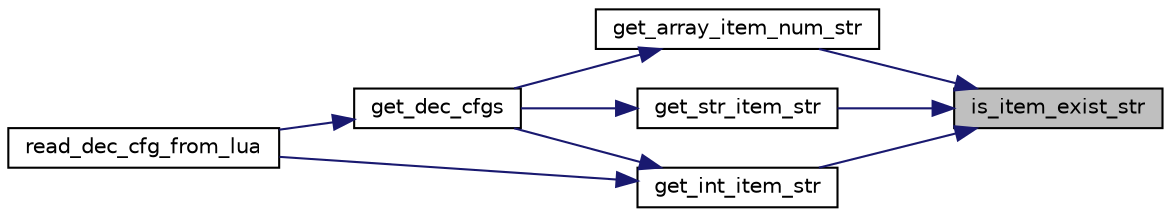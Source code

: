 digraph "is_item_exist_str"
{
 // INTERACTIVE_SVG=YES
 // LATEX_PDF_SIZE
  bgcolor="transparent";
  edge [fontname="Helvetica",fontsize="10",labelfontname="Helvetica",labelfontsize="10"];
  node [fontname="Helvetica",fontsize="10",shape=record];
  rankdir="RL";
  Node1 [label="is_item_exist_str",height=0.2,width=0.4,color="black", fillcolor="grey75", style="filled", fontcolor="black",tooltip=" "];
  Node1 -> Node2 [dir="back",color="midnightblue",fontsize="10",style="solid",fontname="Helvetica"];
  Node2 [label="get_array_item_num_str",height=0.2,width=0.4,color="black",URL="$d2/de8/dec__lua__cfg_8c.html#a97edd8a630716ed6975868cd603de590",tooltip=" "];
  Node2 -> Node3 [dir="back",color="midnightblue",fontsize="10",style="solid",fontname="Helvetica"];
  Node3 [label="get_dec_cfgs",height=0.2,width=0.4,color="black",URL="$d2/de8/dec__lua__cfg_8c.html#ac8685e1275861fe4e5a0cf45e80093e9",tooltip=" "];
  Node3 -> Node4 [dir="back",color="midnightblue",fontsize="10",style="solid",fontname="Helvetica"];
  Node4 [label="read_dec_cfg_from_lua",height=0.2,width=0.4,color="black",URL="$d2/de8/dec__lua__cfg_8c.html#aa89fd9c5e0ec0ebeb8a4539cf0da4169",tooltip=" "];
  Node1 -> Node5 [dir="back",color="midnightblue",fontsize="10",style="solid",fontname="Helvetica"];
  Node5 [label="get_int_item_str",height=0.2,width=0.4,color="black",URL="$d2/de8/dec__lua__cfg_8c.html#a92f906cfc050d3cb7ae59492c8f102af",tooltip=" "];
  Node5 -> Node3 [dir="back",color="midnightblue",fontsize="10",style="solid",fontname="Helvetica"];
  Node5 -> Node4 [dir="back",color="midnightblue",fontsize="10",style="solid",fontname="Helvetica"];
  Node1 -> Node6 [dir="back",color="midnightblue",fontsize="10",style="solid",fontname="Helvetica"];
  Node6 [label="get_str_item_str",height=0.2,width=0.4,color="black",URL="$d2/de8/dec__lua__cfg_8c.html#a1b3884dfa1ecdac2cca7f2785db78f1d",tooltip=" "];
  Node6 -> Node3 [dir="back",color="midnightblue",fontsize="10",style="solid",fontname="Helvetica"];
}
